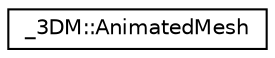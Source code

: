 digraph "Graphical Class Hierarchy"
{
 // INTERACTIVE_SVG=YES
 // LATEX_PDF_SIZE
  edge [fontname="Helvetica",fontsize="10",labelfontname="Helvetica",labelfontsize="10"];
  node [fontname="Helvetica",fontsize="10",shape=record];
  rankdir="LR";
  Node0 [label="_3DM::AnimatedMesh",height=0.2,width=0.4,color="black", fillcolor="white", style="filled",URL="$d0/d9b/struct__3_d_m_1_1_animated_mesh.html",tooltip=" "];
}
